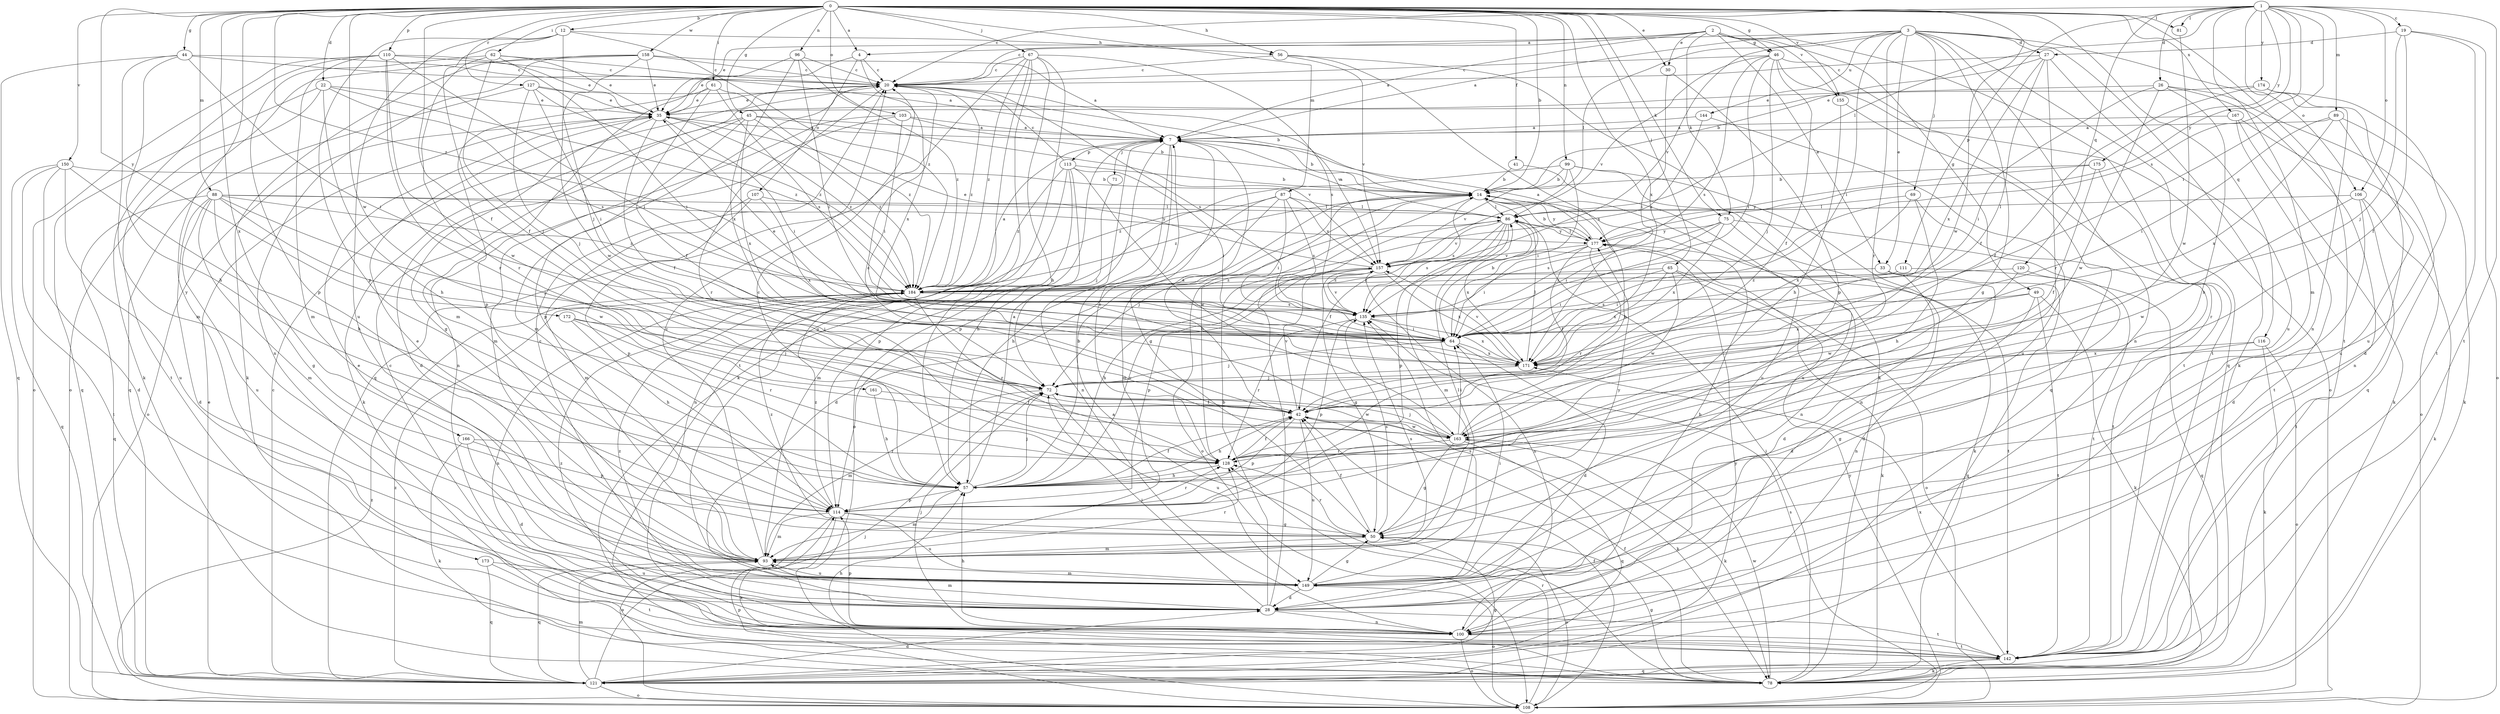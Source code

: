 strict digraph  {
0;
1;
2;
3;
4;
7;
12;
14;
19;
20;
22;
26;
27;
28;
30;
33;
35;
41;
42;
44;
45;
46;
49;
50;
56;
57;
61;
62;
64;
65;
67;
69;
71;
72;
75;
78;
81;
86;
87;
88;
89;
93;
96;
99;
100;
103;
106;
107;
108;
110;
111;
113;
114;
116;
120;
121;
127;
128;
135;
142;
144;
149;
150;
155;
157;
158;
161;
163;
166;
167;
171;
172;
173;
174;
175;
177;
184;
0 -> 4  [label=a];
0 -> 12  [label=b];
0 -> 14  [label=b];
0 -> 22  [label=d];
0 -> 30  [label=e];
0 -> 41  [label=f];
0 -> 42  [label=f];
0 -> 44  [label=g];
0 -> 45  [label=g];
0 -> 46  [label=g];
0 -> 56  [label=h];
0 -> 61  [label=i];
0 -> 62  [label=i];
0 -> 65  [label=j];
0 -> 67  [label=j];
0 -> 75  [label=k];
0 -> 81  [label=l];
0 -> 87  [label=m];
0 -> 88  [label=m];
0 -> 96  [label=n];
0 -> 99  [label=n];
0 -> 103  [label=o];
0 -> 110  [label=p];
0 -> 116  [label=q];
0 -> 127  [label=r];
0 -> 142  [label=t];
0 -> 150  [label=v];
0 -> 155  [label=v];
0 -> 158  [label=w];
0 -> 161  [label=w];
0 -> 163  [label=w];
0 -> 166  [label=x];
0 -> 167  [label=x];
0 -> 171  [label=x];
0 -> 172  [label=y];
0 -> 173  [label=y];
0 -> 184  [label=z];
1 -> 19  [label=c];
1 -> 20  [label=c];
1 -> 26  [label=d];
1 -> 64  [label=i];
1 -> 81  [label=l];
1 -> 86  [label=l];
1 -> 89  [label=m];
1 -> 93  [label=m];
1 -> 100  [label=n];
1 -> 106  [label=o];
1 -> 111  [label=p];
1 -> 120  [label=q];
1 -> 135  [label=s];
1 -> 142  [label=t];
1 -> 174  [label=y];
1 -> 175  [label=y];
1 -> 177  [label=y];
2 -> 4  [label=a];
2 -> 7  [label=a];
2 -> 20  [label=c];
2 -> 30  [label=e];
2 -> 33  [label=e];
2 -> 46  [label=g];
2 -> 49  [label=g];
2 -> 75  [label=k];
2 -> 142  [label=t];
2 -> 155  [label=v];
3 -> 7  [label=a];
3 -> 27  [label=d];
3 -> 33  [label=e];
3 -> 35  [label=e];
3 -> 50  [label=g];
3 -> 64  [label=i];
3 -> 69  [label=j];
3 -> 78  [label=k];
3 -> 86  [label=l];
3 -> 100  [label=n];
3 -> 106  [label=o];
3 -> 121  [label=q];
3 -> 128  [label=r];
3 -> 144  [label=u];
3 -> 157  [label=v];
4 -> 20  [label=c];
4 -> 93  [label=m];
4 -> 107  [label=o];
4 -> 171  [label=x];
7 -> 14  [label=b];
7 -> 50  [label=g];
7 -> 71  [label=j];
7 -> 100  [label=n];
7 -> 108  [label=o];
7 -> 113  [label=p];
7 -> 114  [label=p];
7 -> 128  [label=r];
12 -> 42  [label=f];
12 -> 56  [label=h];
12 -> 72  [label=j];
12 -> 114  [label=p];
12 -> 149  [label=u];
12 -> 184  [label=z];
14 -> 86  [label=l];
14 -> 93  [label=m];
14 -> 100  [label=n];
14 -> 108  [label=o];
14 -> 135  [label=s];
14 -> 177  [label=y];
14 -> 184  [label=z];
19 -> 27  [label=d];
19 -> 42  [label=f];
19 -> 72  [label=j];
19 -> 108  [label=o];
19 -> 142  [label=t];
20 -> 35  [label=e];
20 -> 93  [label=m];
20 -> 100  [label=n];
20 -> 135  [label=s];
20 -> 157  [label=v];
20 -> 184  [label=z];
22 -> 35  [label=e];
22 -> 57  [label=h];
22 -> 121  [label=q];
22 -> 135  [label=s];
22 -> 142  [label=t];
22 -> 184  [label=z];
26 -> 35  [label=e];
26 -> 57  [label=h];
26 -> 64  [label=i];
26 -> 100  [label=n];
26 -> 121  [label=q];
26 -> 163  [label=w];
27 -> 14  [label=b];
27 -> 20  [label=c];
27 -> 42  [label=f];
27 -> 128  [label=r];
27 -> 149  [label=u];
27 -> 171  [label=x];
28 -> 14  [label=b];
28 -> 35  [label=e];
28 -> 72  [label=j];
28 -> 86  [label=l];
28 -> 93  [label=m];
28 -> 100  [label=n];
28 -> 142  [label=t];
28 -> 184  [label=z];
30 -> 64  [label=i];
30 -> 114  [label=p];
33 -> 28  [label=d];
33 -> 100  [label=n];
33 -> 121  [label=q];
33 -> 184  [label=z];
35 -> 7  [label=a];
35 -> 42  [label=f];
35 -> 50  [label=g];
35 -> 64  [label=i];
35 -> 108  [label=o];
35 -> 184  [label=z];
41 -> 14  [label=b];
41 -> 149  [label=u];
42 -> 7  [label=a];
42 -> 57  [label=h];
42 -> 78  [label=k];
42 -> 114  [label=p];
42 -> 149  [label=u];
42 -> 157  [label=v];
42 -> 163  [label=w];
44 -> 7  [label=a];
44 -> 20  [label=c];
44 -> 57  [label=h];
44 -> 64  [label=i];
44 -> 93  [label=m];
44 -> 121  [label=q];
45 -> 7  [label=a];
45 -> 28  [label=d];
45 -> 78  [label=k];
45 -> 114  [label=p];
45 -> 157  [label=v];
45 -> 171  [label=x];
45 -> 184  [label=z];
46 -> 20  [label=c];
46 -> 42  [label=f];
46 -> 64  [label=i];
46 -> 72  [label=j];
46 -> 108  [label=o];
46 -> 135  [label=s];
46 -> 142  [label=t];
46 -> 157  [label=v];
49 -> 28  [label=d];
49 -> 78  [label=k];
49 -> 135  [label=s];
49 -> 142  [label=t];
49 -> 171  [label=x];
50 -> 42  [label=f];
50 -> 93  [label=m];
50 -> 108  [label=o];
50 -> 128  [label=r];
50 -> 135  [label=s];
50 -> 177  [label=y];
50 -> 184  [label=z];
56 -> 20  [label=c];
56 -> 78  [label=k];
56 -> 157  [label=v];
56 -> 171  [label=x];
57 -> 7  [label=a];
57 -> 14  [label=b];
57 -> 20  [label=c];
57 -> 42  [label=f];
57 -> 72  [label=j];
57 -> 93  [label=m];
57 -> 114  [label=p];
57 -> 157  [label=v];
61 -> 35  [label=e];
61 -> 42  [label=f];
61 -> 114  [label=p];
61 -> 135  [label=s];
61 -> 184  [label=z];
62 -> 20  [label=c];
62 -> 35  [label=e];
62 -> 64  [label=i];
62 -> 72  [label=j];
62 -> 114  [label=p];
62 -> 128  [label=r];
64 -> 14  [label=b];
64 -> 28  [label=d];
64 -> 35  [label=e];
64 -> 72  [label=j];
64 -> 171  [label=x];
65 -> 64  [label=i];
65 -> 78  [label=k];
65 -> 108  [label=o];
65 -> 163  [label=w];
65 -> 171  [label=x];
65 -> 184  [label=z];
67 -> 20  [label=c];
67 -> 57  [label=h];
67 -> 78  [label=k];
67 -> 121  [label=q];
67 -> 135  [label=s];
67 -> 142  [label=t];
67 -> 149  [label=u];
67 -> 184  [label=z];
69 -> 57  [label=h];
69 -> 86  [label=l];
69 -> 142  [label=t];
69 -> 171  [label=x];
71 -> 72  [label=j];
72 -> 42  [label=f];
72 -> 93  [label=m];
72 -> 149  [label=u];
72 -> 163  [label=w];
75 -> 64  [label=i];
75 -> 78  [label=k];
75 -> 135  [label=s];
75 -> 142  [label=t];
75 -> 171  [label=x];
75 -> 177  [label=y];
78 -> 7  [label=a];
78 -> 42  [label=f];
78 -> 50  [label=g];
78 -> 163  [label=w];
78 -> 86  [label=i];
81 -> 163  [label=w];
86 -> 7  [label=a];
86 -> 42  [label=f];
86 -> 72  [label=j];
86 -> 93  [label=m];
86 -> 114  [label=p];
86 -> 135  [label=s];
86 -> 157  [label=v];
86 -> 171  [label=x];
86 -> 177  [label=y];
87 -> 28  [label=d];
87 -> 57  [label=h];
87 -> 64  [label=i];
87 -> 86  [label=l];
87 -> 93  [label=m];
87 -> 135  [label=s];
87 -> 157  [label=v];
88 -> 28  [label=d];
88 -> 50  [label=g];
88 -> 72  [label=j];
88 -> 86  [label=l];
88 -> 93  [label=m];
88 -> 121  [label=q];
88 -> 149  [label=u];
88 -> 163  [label=w];
88 -> 177  [label=y];
88 -> 184  [label=z];
89 -> 7  [label=a];
89 -> 64  [label=i];
89 -> 78  [label=k];
89 -> 149  [label=u];
89 -> 171  [label=x];
93 -> 20  [label=c];
93 -> 35  [label=e];
93 -> 86  [label=l];
93 -> 121  [label=q];
93 -> 128  [label=r];
93 -> 135  [label=s];
93 -> 149  [label=u];
96 -> 20  [label=c];
96 -> 35  [label=e];
96 -> 64  [label=i];
96 -> 171  [label=x];
96 -> 184  [label=z];
99 -> 14  [label=b];
99 -> 64  [label=i];
99 -> 100  [label=n];
99 -> 149  [label=u];
99 -> 157  [label=v];
99 -> 184  [label=z];
100 -> 14  [label=b];
100 -> 20  [label=c];
100 -> 57  [label=h];
100 -> 72  [label=j];
100 -> 108  [label=o];
100 -> 114  [label=p];
100 -> 142  [label=t];
100 -> 184  [label=z];
103 -> 7  [label=a];
103 -> 14  [label=b];
103 -> 64  [label=i];
103 -> 93  [label=m];
103 -> 128  [label=r];
106 -> 28  [label=d];
106 -> 78  [label=k];
106 -> 86  [label=l];
106 -> 142  [label=t];
106 -> 163  [label=w];
107 -> 86  [label=l];
107 -> 93  [label=m];
107 -> 114  [label=p];
107 -> 171  [label=x];
108 -> 42  [label=f];
108 -> 114  [label=p];
108 -> 128  [label=r];
108 -> 135  [label=s];
108 -> 177  [label=y];
108 -> 184  [label=z];
110 -> 20  [label=c];
110 -> 35  [label=e];
110 -> 64  [label=i];
110 -> 78  [label=k];
110 -> 93  [label=m];
110 -> 108  [label=o];
110 -> 128  [label=r];
110 -> 163  [label=w];
111 -> 64  [label=i];
111 -> 121  [label=q];
111 -> 184  [label=z];
113 -> 14  [label=b];
113 -> 20  [label=c];
113 -> 57  [label=h];
113 -> 64  [label=i];
113 -> 100  [label=n];
113 -> 114  [label=p];
113 -> 163  [label=w];
113 -> 184  [label=z];
114 -> 50  [label=g];
114 -> 78  [label=k];
114 -> 93  [label=m];
114 -> 108  [label=o];
114 -> 128  [label=r];
114 -> 149  [label=u];
114 -> 184  [label=z];
116 -> 50  [label=g];
116 -> 78  [label=k];
116 -> 108  [label=o];
116 -> 171  [label=x];
120 -> 28  [label=d];
120 -> 163  [label=w];
120 -> 184  [label=z];
121 -> 20  [label=c];
121 -> 28  [label=d];
121 -> 35  [label=e];
121 -> 50  [label=g];
121 -> 72  [label=j];
121 -> 93  [label=m];
121 -> 108  [label=o];
121 -> 177  [label=y];
121 -> 184  [label=z];
127 -> 14  [label=b];
127 -> 35  [label=e];
127 -> 64  [label=i];
127 -> 72  [label=j];
127 -> 121  [label=q];
127 -> 184  [label=z];
128 -> 14  [label=b];
128 -> 42  [label=f];
128 -> 57  [label=h];
135 -> 64  [label=i];
135 -> 114  [label=p];
135 -> 128  [label=r];
135 -> 157  [label=v];
135 -> 171  [label=x];
142 -> 57  [label=h];
142 -> 78  [label=k];
142 -> 121  [label=q];
142 -> 171  [label=x];
144 -> 7  [label=a];
144 -> 149  [label=u];
144 -> 184  [label=z];
149 -> 20  [label=c];
149 -> 28  [label=d];
149 -> 50  [label=g];
149 -> 64  [label=i];
149 -> 93  [label=m];
149 -> 108  [label=o];
149 -> 135  [label=s];
150 -> 14  [label=b];
150 -> 28  [label=d];
150 -> 57  [label=h];
150 -> 121  [label=q];
150 -> 142  [label=t];
150 -> 149  [label=u];
155 -> 57  [label=h];
155 -> 121  [label=q];
157 -> 35  [label=e];
157 -> 50  [label=g];
157 -> 57  [label=h];
157 -> 100  [label=n];
157 -> 114  [label=p];
157 -> 171  [label=x];
157 -> 184  [label=z];
158 -> 7  [label=a];
158 -> 20  [label=c];
158 -> 35  [label=e];
158 -> 78  [label=k];
158 -> 100  [label=n];
158 -> 108  [label=o];
158 -> 163  [label=w];
161 -> 42  [label=f];
161 -> 57  [label=h];
163 -> 14  [label=b];
163 -> 20  [label=c];
163 -> 50  [label=g];
163 -> 64  [label=i];
163 -> 72  [label=j];
163 -> 78  [label=k];
163 -> 121  [label=q];
163 -> 128  [label=r];
166 -> 28  [label=d];
166 -> 78  [label=k];
166 -> 114  [label=p];
166 -> 128  [label=r];
167 -> 7  [label=a];
167 -> 78  [label=k];
167 -> 108  [label=o];
167 -> 142  [label=t];
171 -> 72  [label=j];
171 -> 86  [label=l];
171 -> 157  [label=v];
172 -> 57  [label=h];
172 -> 64  [label=i];
172 -> 72  [label=j];
172 -> 128  [label=r];
173 -> 121  [label=q];
173 -> 142  [label=t];
173 -> 149  [label=u];
174 -> 28  [label=d];
174 -> 35  [label=e];
174 -> 42  [label=f];
174 -> 149  [label=u];
175 -> 14  [label=b];
175 -> 42  [label=f];
175 -> 128  [label=r];
175 -> 177  [label=y];
177 -> 7  [label=a];
177 -> 14  [label=b];
177 -> 42  [label=f];
177 -> 64  [label=i];
177 -> 86  [label=l];
177 -> 128  [label=r];
177 -> 142  [label=t];
177 -> 157  [label=v];
184 -> 7  [label=a];
184 -> 100  [label=n];
184 -> 128  [label=r];
184 -> 135  [label=s];
}
